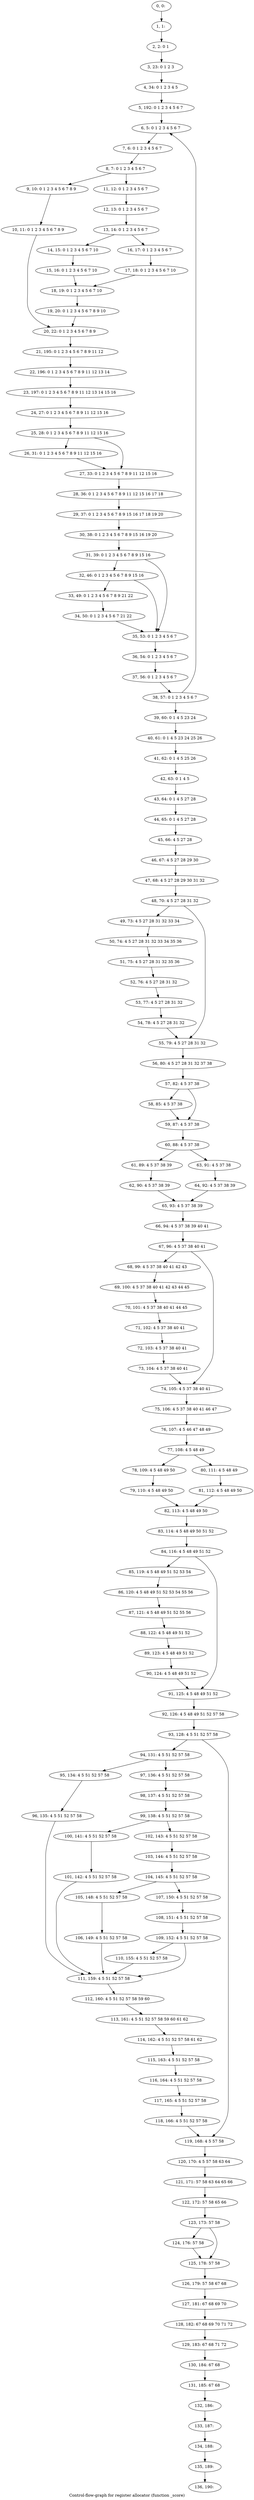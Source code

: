 digraph G {
graph [label="Control-flow-graph for register allocator (function _score)"]
0[label="0, 0: "];
1[label="1, 1: "];
2[label="2, 2: 0 1 "];
3[label="3, 23: 0 1 2 3 "];
4[label="4, 34: 0 1 2 3 4 5 "];
5[label="5, 192: 0 1 2 3 4 5 6 7 "];
6[label="6, 5: 0 1 2 3 4 5 6 7 "];
7[label="7, 6: 0 1 2 3 4 5 6 7 "];
8[label="8, 7: 0 1 2 3 4 5 6 7 "];
9[label="9, 10: 0 1 2 3 4 5 6 7 8 9 "];
10[label="10, 11: 0 1 2 3 4 5 6 7 8 9 "];
11[label="11, 12: 0 1 2 3 4 5 6 7 "];
12[label="12, 13: 0 1 2 3 4 5 6 7 "];
13[label="13, 14: 0 1 2 3 4 5 6 7 "];
14[label="14, 15: 0 1 2 3 4 5 6 7 10 "];
15[label="15, 16: 0 1 2 3 4 5 6 7 10 "];
16[label="16, 17: 0 1 2 3 4 5 6 7 "];
17[label="17, 18: 0 1 2 3 4 5 6 7 10 "];
18[label="18, 19: 0 1 2 3 4 5 6 7 10 "];
19[label="19, 20: 0 1 2 3 4 5 6 7 8 9 10 "];
20[label="20, 22: 0 1 2 3 4 5 6 7 8 9 "];
21[label="21, 195: 0 1 2 3 4 5 6 7 8 9 11 12 "];
22[label="22, 196: 0 1 2 3 4 5 6 7 8 9 11 12 13 14 "];
23[label="23, 197: 0 1 2 3 4 5 6 7 8 9 11 12 13 14 15 16 "];
24[label="24, 27: 0 1 2 3 4 5 6 7 8 9 11 12 15 16 "];
25[label="25, 28: 0 1 2 3 4 5 6 7 8 9 11 12 15 16 "];
26[label="26, 31: 0 1 2 3 4 5 6 7 8 9 11 12 15 16 "];
27[label="27, 33: 0 1 2 3 4 5 6 7 8 9 11 12 15 16 "];
28[label="28, 36: 0 1 2 3 4 5 6 7 8 9 11 12 15 16 17 18 "];
29[label="29, 37: 0 1 2 3 4 5 6 7 8 9 15 16 17 18 19 20 "];
30[label="30, 38: 0 1 2 3 4 5 6 7 8 9 15 16 19 20 "];
31[label="31, 39: 0 1 2 3 4 5 6 7 8 9 15 16 "];
32[label="32, 46: 0 1 2 3 4 5 6 7 8 9 15 16 "];
33[label="33, 49: 0 1 2 3 4 5 6 7 8 9 21 22 "];
34[label="34, 50: 0 1 2 3 4 5 6 7 21 22 "];
35[label="35, 53: 0 1 2 3 4 5 6 7 "];
36[label="36, 54: 0 1 2 3 4 5 6 7 "];
37[label="37, 56: 0 1 2 3 4 5 6 7 "];
38[label="38, 57: 0 1 2 3 4 5 6 7 "];
39[label="39, 60: 0 1 4 5 23 24 "];
40[label="40, 61: 0 1 4 5 23 24 25 26 "];
41[label="41, 62: 0 1 4 5 25 26 "];
42[label="42, 63: 0 1 4 5 "];
43[label="43, 64: 0 1 4 5 27 28 "];
44[label="44, 65: 0 1 4 5 27 28 "];
45[label="45, 66: 4 5 27 28 "];
46[label="46, 67: 4 5 27 28 29 30 "];
47[label="47, 68: 4 5 27 28 29 30 31 32 "];
48[label="48, 70: 4 5 27 28 31 32 "];
49[label="49, 73: 4 5 27 28 31 32 33 34 "];
50[label="50, 74: 4 5 27 28 31 32 33 34 35 36 "];
51[label="51, 75: 4 5 27 28 31 32 35 36 "];
52[label="52, 76: 4 5 27 28 31 32 "];
53[label="53, 77: 4 5 27 28 31 32 "];
54[label="54, 78: 4 5 27 28 31 32 "];
55[label="55, 79: 4 5 27 28 31 32 "];
56[label="56, 80: 4 5 27 28 31 32 37 38 "];
57[label="57, 82: 4 5 37 38 "];
58[label="58, 85: 4 5 37 38 "];
59[label="59, 87: 4 5 37 38 "];
60[label="60, 88: 4 5 37 38 "];
61[label="61, 89: 4 5 37 38 39 "];
62[label="62, 90: 4 5 37 38 39 "];
63[label="63, 91: 4 5 37 38 "];
64[label="64, 92: 4 5 37 38 39 "];
65[label="65, 93: 4 5 37 38 39 "];
66[label="66, 94: 4 5 37 38 39 40 41 "];
67[label="67, 96: 4 5 37 38 40 41 "];
68[label="68, 99: 4 5 37 38 40 41 42 43 "];
69[label="69, 100: 4 5 37 38 40 41 42 43 44 45 "];
70[label="70, 101: 4 5 37 38 40 41 44 45 "];
71[label="71, 102: 4 5 37 38 40 41 "];
72[label="72, 103: 4 5 37 38 40 41 "];
73[label="73, 104: 4 5 37 38 40 41 "];
74[label="74, 105: 4 5 37 38 40 41 "];
75[label="75, 106: 4 5 37 38 40 41 46 47 "];
76[label="76, 107: 4 5 46 47 48 49 "];
77[label="77, 108: 4 5 48 49 "];
78[label="78, 109: 4 5 48 49 50 "];
79[label="79, 110: 4 5 48 49 50 "];
80[label="80, 111: 4 5 48 49 "];
81[label="81, 112: 4 5 48 49 50 "];
82[label="82, 113: 4 5 48 49 50 "];
83[label="83, 114: 4 5 48 49 50 51 52 "];
84[label="84, 116: 4 5 48 49 51 52 "];
85[label="85, 119: 4 5 48 49 51 52 53 54 "];
86[label="86, 120: 4 5 48 49 51 52 53 54 55 56 "];
87[label="87, 121: 4 5 48 49 51 52 55 56 "];
88[label="88, 122: 4 5 48 49 51 52 "];
89[label="89, 123: 4 5 48 49 51 52 "];
90[label="90, 124: 4 5 48 49 51 52 "];
91[label="91, 125: 4 5 48 49 51 52 "];
92[label="92, 126: 4 5 48 49 51 52 57 58 "];
93[label="93, 128: 4 5 51 52 57 58 "];
94[label="94, 131: 4 5 51 52 57 58 "];
95[label="95, 134: 4 5 51 52 57 58 "];
96[label="96, 135: 4 5 51 52 57 58 "];
97[label="97, 136: 4 5 51 52 57 58 "];
98[label="98, 137: 4 5 51 52 57 58 "];
99[label="99, 138: 4 5 51 52 57 58 "];
100[label="100, 141: 4 5 51 52 57 58 "];
101[label="101, 142: 4 5 51 52 57 58 "];
102[label="102, 143: 4 5 51 52 57 58 "];
103[label="103, 144: 4 5 51 52 57 58 "];
104[label="104, 145: 4 5 51 52 57 58 "];
105[label="105, 148: 4 5 51 52 57 58 "];
106[label="106, 149: 4 5 51 52 57 58 "];
107[label="107, 150: 4 5 51 52 57 58 "];
108[label="108, 151: 4 5 51 52 57 58 "];
109[label="109, 152: 4 5 51 52 57 58 "];
110[label="110, 155: 4 5 51 52 57 58 "];
111[label="111, 159: 4 5 51 52 57 58 "];
112[label="112, 160: 4 5 51 52 57 58 59 60 "];
113[label="113, 161: 4 5 51 52 57 58 59 60 61 62 "];
114[label="114, 162: 4 5 51 52 57 58 61 62 "];
115[label="115, 163: 4 5 51 52 57 58 "];
116[label="116, 164: 4 5 51 52 57 58 "];
117[label="117, 165: 4 5 51 52 57 58 "];
118[label="118, 166: 4 5 51 52 57 58 "];
119[label="119, 168: 4 5 57 58 "];
120[label="120, 170: 4 5 57 58 63 64 "];
121[label="121, 171: 57 58 63 64 65 66 "];
122[label="122, 172: 57 58 65 66 "];
123[label="123, 173: 57 58 "];
124[label="124, 176: 57 58 "];
125[label="125, 178: 57 58 "];
126[label="126, 179: 57 58 67 68 "];
127[label="127, 181: 67 68 69 70 "];
128[label="128, 182: 67 68 69 70 71 72 "];
129[label="129, 183: 67 68 71 72 "];
130[label="130, 184: 67 68 "];
131[label="131, 185: 67 68 "];
132[label="132, 186: "];
133[label="133, 187: "];
134[label="134, 188: "];
135[label="135, 189: "];
136[label="136, 190: "];
0->1 ;
1->2 ;
2->3 ;
3->4 ;
4->5 ;
5->6 ;
6->7 ;
7->8 ;
8->9 ;
8->11 ;
9->10 ;
10->20 ;
11->12 ;
12->13 ;
13->14 ;
13->16 ;
14->15 ;
15->18 ;
16->17 ;
17->18 ;
18->19 ;
19->20 ;
20->21 ;
21->22 ;
22->23 ;
23->24 ;
24->25 ;
25->26 ;
25->27 ;
26->27 ;
27->28 ;
28->29 ;
29->30 ;
30->31 ;
31->32 ;
31->35 ;
32->33 ;
32->35 ;
33->34 ;
34->35 ;
35->36 ;
36->37 ;
37->38 ;
38->39 ;
38->6 ;
39->40 ;
40->41 ;
41->42 ;
42->43 ;
43->44 ;
44->45 ;
45->46 ;
46->47 ;
47->48 ;
48->49 ;
48->55 ;
49->50 ;
50->51 ;
51->52 ;
52->53 ;
53->54 ;
54->55 ;
55->56 ;
56->57 ;
57->58 ;
57->59 ;
58->59 ;
59->60 ;
60->61 ;
60->63 ;
61->62 ;
62->65 ;
63->64 ;
64->65 ;
65->66 ;
66->67 ;
67->68 ;
67->74 ;
68->69 ;
69->70 ;
70->71 ;
71->72 ;
72->73 ;
73->74 ;
74->75 ;
75->76 ;
76->77 ;
77->78 ;
77->80 ;
78->79 ;
79->82 ;
80->81 ;
81->82 ;
82->83 ;
83->84 ;
84->85 ;
84->91 ;
85->86 ;
86->87 ;
87->88 ;
88->89 ;
89->90 ;
90->91 ;
91->92 ;
92->93 ;
93->94 ;
93->119 ;
94->95 ;
94->97 ;
95->96 ;
96->111 ;
97->98 ;
98->99 ;
99->100 ;
99->102 ;
100->101 ;
101->111 ;
102->103 ;
103->104 ;
104->105 ;
104->107 ;
105->106 ;
106->111 ;
107->108 ;
108->109 ;
109->110 ;
109->111 ;
110->111 ;
111->112 ;
112->113 ;
113->114 ;
114->115 ;
115->116 ;
116->117 ;
117->118 ;
118->119 ;
119->120 ;
120->121 ;
121->122 ;
122->123 ;
123->124 ;
123->125 ;
124->125 ;
125->126 ;
126->127 ;
127->128 ;
128->129 ;
129->130 ;
130->131 ;
131->132 ;
132->133 ;
133->134 ;
134->135 ;
135->136 ;
}
